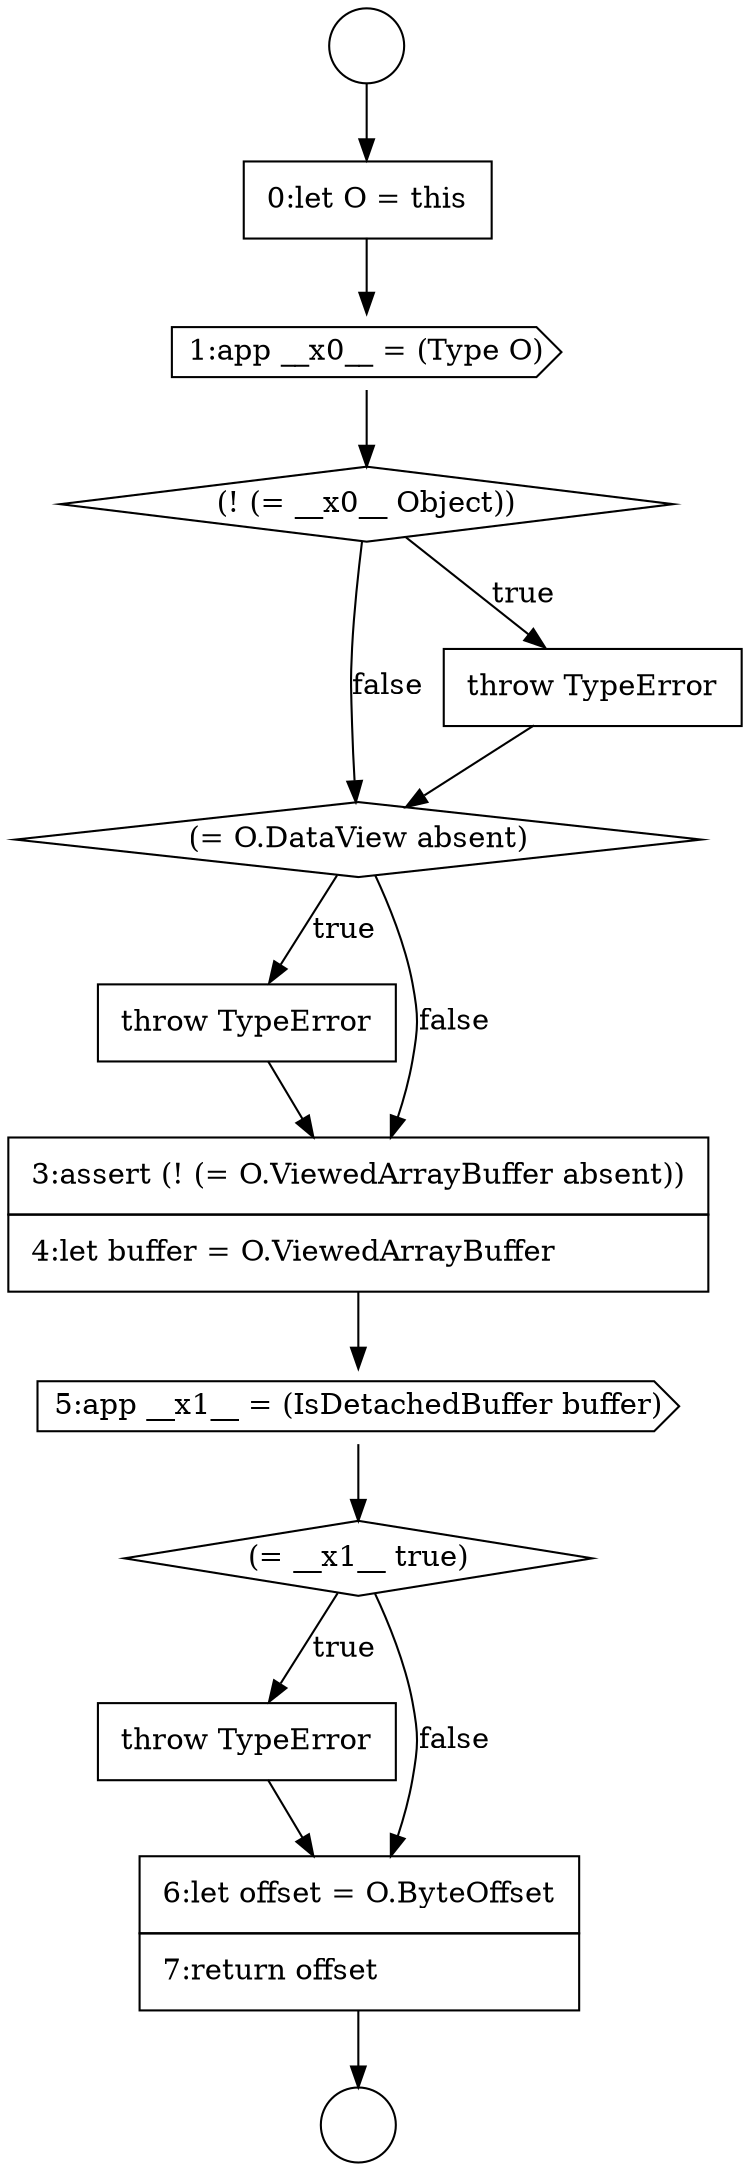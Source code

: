 digraph {
  node16645 [shape=cds, label=<<font color="black">1:app __x0__ = (Type O)</font>> color="black" fillcolor="white" style=filled]
  node16651 [shape=cds, label=<<font color="black">5:app __x1__ = (IsDetachedBuffer buffer)</font>> color="black" fillcolor="white" style=filled]
  node16648 [shape=diamond, label=<<font color="black">(= O.DataView absent)</font>> color="black" fillcolor="white" style=filled]
  node16652 [shape=diamond, label=<<font color="black">(= __x1__ true)</font>> color="black" fillcolor="white" style=filled]
  node16644 [shape=none, margin=0, label=<<font color="black">
    <table border="0" cellborder="1" cellspacing="0" cellpadding="10">
      <tr><td align="left">0:let O = this</td></tr>
    </table>
  </font>> color="black" fillcolor="white" style=filled]
  node16649 [shape=none, margin=0, label=<<font color="black">
    <table border="0" cellborder="1" cellspacing="0" cellpadding="10">
      <tr><td align="left">throw TypeError</td></tr>
    </table>
  </font>> color="black" fillcolor="white" style=filled]
  node16647 [shape=none, margin=0, label=<<font color="black">
    <table border="0" cellborder="1" cellspacing="0" cellpadding="10">
      <tr><td align="left">throw TypeError</td></tr>
    </table>
  </font>> color="black" fillcolor="white" style=filled]
  node16653 [shape=none, margin=0, label=<<font color="black">
    <table border="0" cellborder="1" cellspacing="0" cellpadding="10">
      <tr><td align="left">throw TypeError</td></tr>
    </table>
  </font>> color="black" fillcolor="white" style=filled]
  node16643 [shape=circle label=" " color="black" fillcolor="white" style=filled]
  node16650 [shape=none, margin=0, label=<<font color="black">
    <table border="0" cellborder="1" cellspacing="0" cellpadding="10">
      <tr><td align="left">3:assert (! (= O.ViewedArrayBuffer absent))</td></tr>
      <tr><td align="left">4:let buffer = O.ViewedArrayBuffer</td></tr>
    </table>
  </font>> color="black" fillcolor="white" style=filled]
  node16646 [shape=diamond, label=<<font color="black">(! (= __x0__ Object))</font>> color="black" fillcolor="white" style=filled]
  node16642 [shape=circle label=" " color="black" fillcolor="white" style=filled]
  node16654 [shape=none, margin=0, label=<<font color="black">
    <table border="0" cellborder="1" cellspacing="0" cellpadding="10">
      <tr><td align="left">6:let offset = O.ByteOffset</td></tr>
      <tr><td align="left">7:return offset</td></tr>
    </table>
  </font>> color="black" fillcolor="white" style=filled]
  node16653 -> node16654 [ color="black"]
  node16646 -> node16647 [label=<<font color="black">true</font>> color="black"]
  node16646 -> node16648 [label=<<font color="black">false</font>> color="black"]
  node16651 -> node16652 [ color="black"]
  node16648 -> node16649 [label=<<font color="black">true</font>> color="black"]
  node16648 -> node16650 [label=<<font color="black">false</font>> color="black"]
  node16654 -> node16643 [ color="black"]
  node16650 -> node16651 [ color="black"]
  node16644 -> node16645 [ color="black"]
  node16642 -> node16644 [ color="black"]
  node16647 -> node16648 [ color="black"]
  node16645 -> node16646 [ color="black"]
  node16652 -> node16653 [label=<<font color="black">true</font>> color="black"]
  node16652 -> node16654 [label=<<font color="black">false</font>> color="black"]
  node16649 -> node16650 [ color="black"]
}
